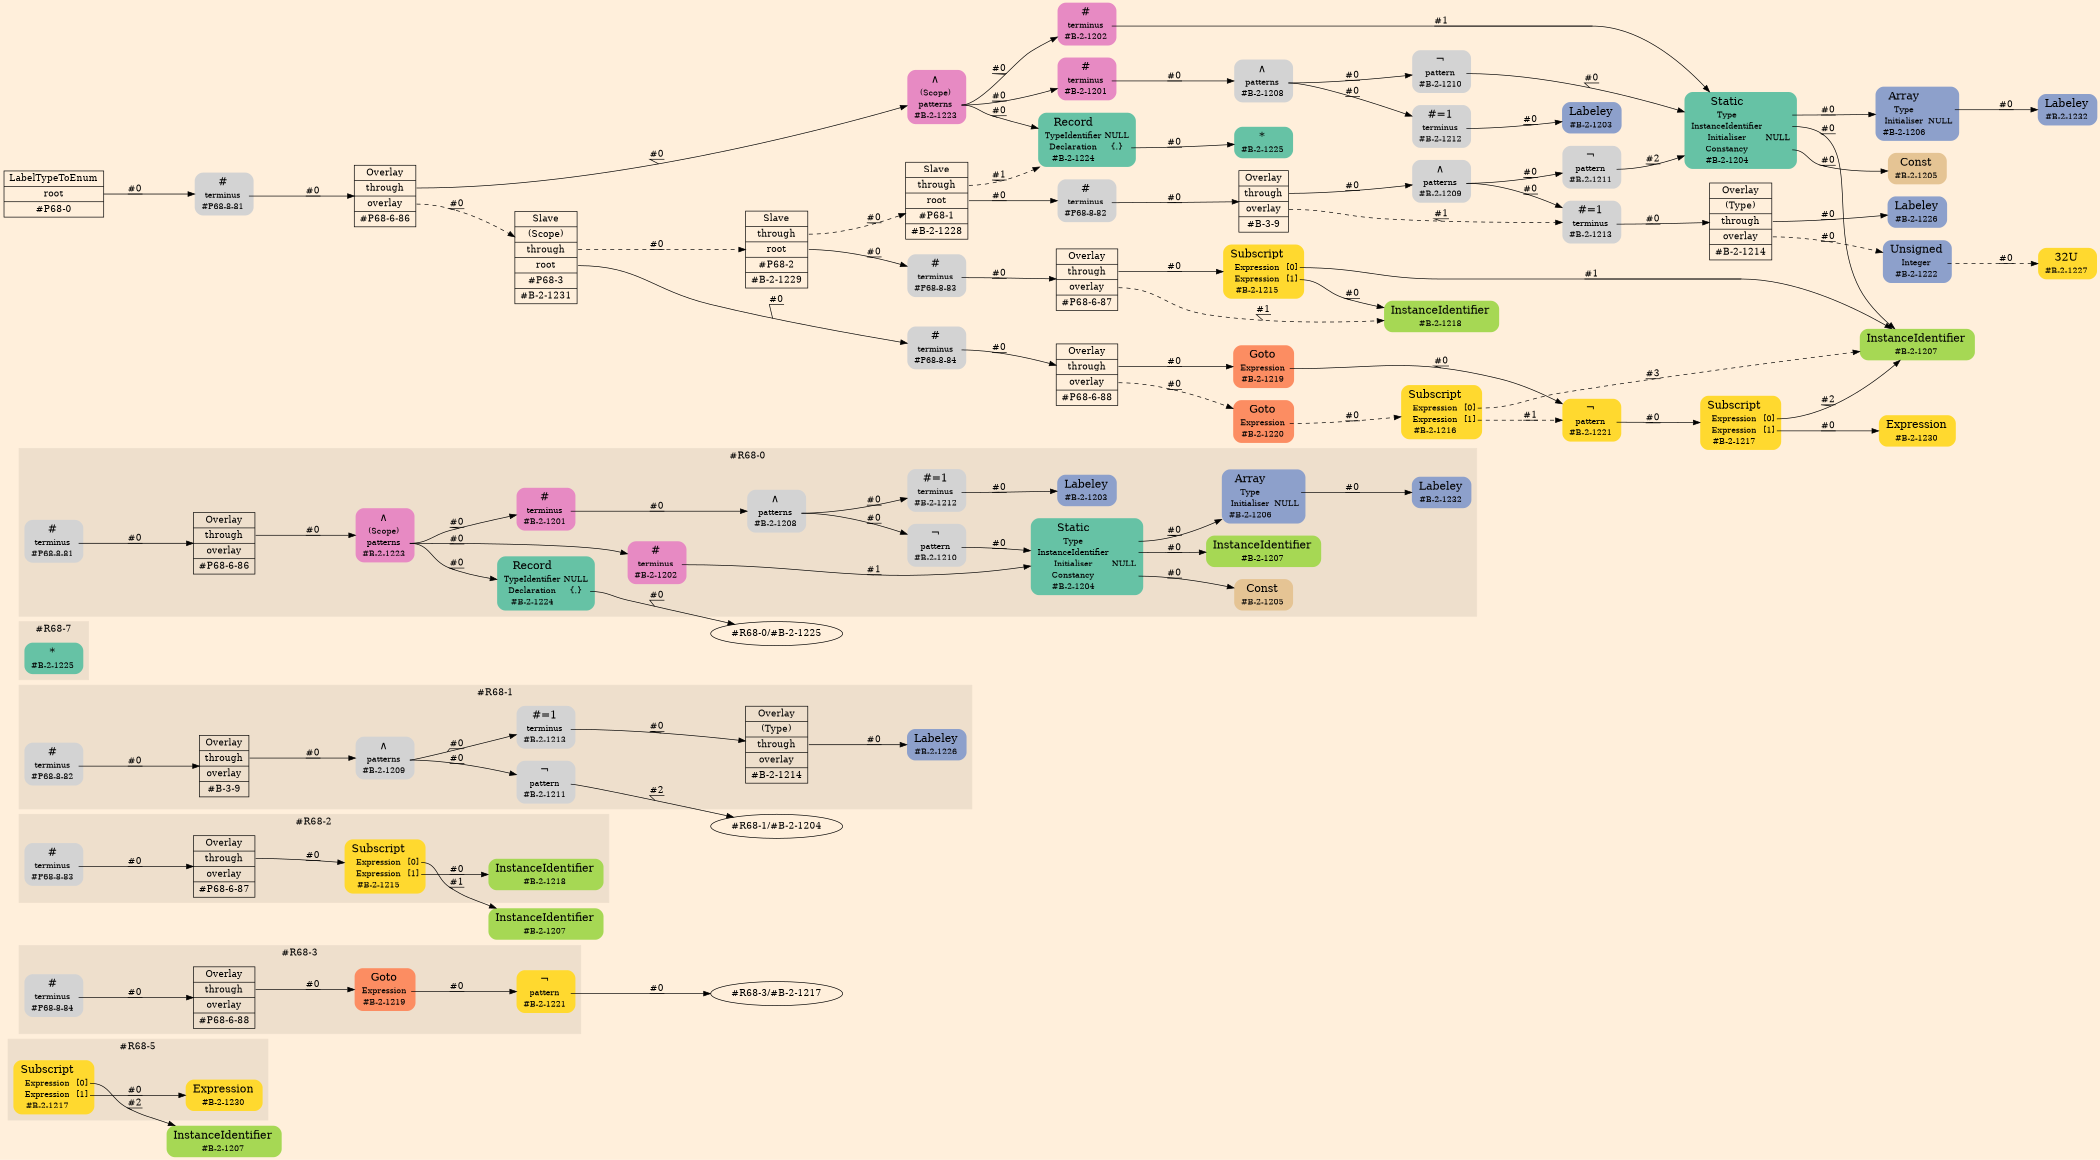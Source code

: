 digraph Inferno {
graph [
rankdir = "LR"
ranksep = 1.0
size = "14,20"
bgcolor = antiquewhite1
color = black
fontcolor = black
];
node [
];
"#R68-5/#B-2-1207" [
shape = "plaintext"
fillcolor = "/set28/5"
label = <<TABLE BORDER="0" CELLBORDER="0" CELLSPACING="0">
 <TR>
  <TD><FONT POINT-SIZE="16.0">InstanceIdentifier</FONT></TD>
  <TD></TD>
 </TR>
 <TR>
  <TD>#B-2-1207</TD>
  <TD PORT="port0"></TD>
 </TR>
</TABLE>>
style = "rounded,filled"
fontsize = "12"
];
subgraph "cluster#R68-5" {
label = "#R68-5"
style = "filled"
color = antiquewhite2
"#R68-5/#B-2-1230" [
shape = "plaintext"
fillcolor = "/set28/6"
label = <<TABLE BORDER="0" CELLBORDER="0" CELLSPACING="0">
 <TR>
  <TD><FONT POINT-SIZE="16.0">Expression</FONT></TD>
  <TD></TD>
 </TR>
 <TR>
  <TD>#B-2-1230</TD>
  <TD PORT="port0"></TD>
 </TR>
</TABLE>>
style = "rounded,filled"
fontsize = "12"
];
"#R68-5/#B-2-1217" [
shape = "plaintext"
fillcolor = "/set28/6"
label = <<TABLE BORDER="0" CELLBORDER="0" CELLSPACING="0">
 <TR>
  <TD><FONT POINT-SIZE="16.0">Subscript</FONT></TD>
  <TD></TD>
 </TR>
 <TR>
  <TD>Expression</TD>
  <TD PORT="port0">[0]</TD>
 </TR>
 <TR>
  <TD>Expression</TD>
  <TD PORT="port1">[1]</TD>
 </TR>
 <TR>
  <TD>#B-2-1217</TD>
  <TD PORT="port2"></TD>
 </TR>
</TABLE>>
style = "rounded,filled"
fontsize = "12"
];
}
subgraph "cluster#R68-3" {
label = "#R68-3"
style = "filled"
color = antiquewhite2
"#R68-3/#B-2-1221" [
shape = "plaintext"
fillcolor = "/set28/6"
label = <<TABLE BORDER="0" CELLBORDER="0" CELLSPACING="0">
 <TR>
  <TD><FONT POINT-SIZE="16.0">¬</FONT></TD>
  <TD></TD>
 </TR>
 <TR>
  <TD>pattern</TD>
  <TD PORT="port0"></TD>
 </TR>
 <TR>
  <TD>#B-2-1221</TD>
  <TD PORT="port1"></TD>
 </TR>
</TABLE>>
style = "rounded,filled"
fontsize = "12"
];
"#R68-3/#B-2-1219" [
shape = "plaintext"
fillcolor = "/set28/2"
label = <<TABLE BORDER="0" CELLBORDER="0" CELLSPACING="0">
 <TR>
  <TD><FONT POINT-SIZE="16.0">Goto</FONT></TD>
  <TD></TD>
 </TR>
 <TR>
  <TD>Expression</TD>
  <TD PORT="port0"></TD>
 </TR>
 <TR>
  <TD>#B-2-1219</TD>
  <TD PORT="port1"></TD>
 </TR>
</TABLE>>
style = "rounded,filled"
fontsize = "12"
];
"#R68-3/#P68-8-84" [
shape = "plaintext"
label = <<TABLE BORDER="0" CELLBORDER="0" CELLSPACING="0">
 <TR>
  <TD><FONT POINT-SIZE="16.0">#</FONT></TD>
  <TD></TD>
 </TR>
 <TR>
  <TD>terminus</TD>
  <TD PORT="port0"></TD>
 </TR>
 <TR>
  <TD>#P68-8-84</TD>
  <TD PORT="port1"></TD>
 </TR>
</TABLE>>
style = "rounded,filled"
fontsize = "12"
];
"#R68-3/#P68-6-88" [
shape = "record"
fillcolor = antiquewhite2
label = "<fixed> Overlay | <port0> through | <port1> overlay | <port2> #P68-6-88"
style = "filled"
fontsize = "14"
color = black
fontcolor = black
];
}
"#R68-2/#B-2-1207" [
shape = "plaintext"
fillcolor = "/set28/5"
label = <<TABLE BORDER="0" CELLBORDER="0" CELLSPACING="0">
 <TR>
  <TD><FONT POINT-SIZE="16.0">InstanceIdentifier</FONT></TD>
  <TD></TD>
 </TR>
 <TR>
  <TD>#B-2-1207</TD>
  <TD PORT="port0"></TD>
 </TR>
</TABLE>>
style = "rounded,filled"
fontsize = "12"
];
subgraph "cluster#R68-2" {
label = "#R68-2"
style = "filled"
color = antiquewhite2
"#R68-2/#B-2-1218" [
shape = "plaintext"
fillcolor = "/set28/5"
label = <<TABLE BORDER="0" CELLBORDER="0" CELLSPACING="0">
 <TR>
  <TD><FONT POINT-SIZE="16.0">InstanceIdentifier</FONT></TD>
  <TD></TD>
 </TR>
 <TR>
  <TD>#B-2-1218</TD>
  <TD PORT="port0"></TD>
 </TR>
</TABLE>>
style = "rounded,filled"
fontsize = "12"
];
"#R68-2/#P68-8-83" [
shape = "plaintext"
label = <<TABLE BORDER="0" CELLBORDER="0" CELLSPACING="0">
 <TR>
  <TD><FONT POINT-SIZE="16.0">#</FONT></TD>
  <TD></TD>
 </TR>
 <TR>
  <TD>terminus</TD>
  <TD PORT="port0"></TD>
 </TR>
 <TR>
  <TD>#P68-8-83</TD>
  <TD PORT="port1"></TD>
 </TR>
</TABLE>>
style = "rounded,filled"
fontsize = "12"
];
"#R68-2/#B-2-1215" [
shape = "plaintext"
fillcolor = "/set28/6"
label = <<TABLE BORDER="0" CELLBORDER="0" CELLSPACING="0">
 <TR>
  <TD><FONT POINT-SIZE="16.0">Subscript</FONT></TD>
  <TD></TD>
 </TR>
 <TR>
  <TD>Expression</TD>
  <TD PORT="port0">[0]</TD>
 </TR>
 <TR>
  <TD>Expression</TD>
  <TD PORT="port1">[1]</TD>
 </TR>
 <TR>
  <TD>#B-2-1215</TD>
  <TD PORT="port2"></TD>
 </TR>
</TABLE>>
style = "rounded,filled"
fontsize = "12"
];
"#R68-2/#P68-6-87" [
shape = "record"
fillcolor = antiquewhite2
label = "<fixed> Overlay | <port0> through | <port1> overlay | <port2> #P68-6-87"
style = "filled"
fontsize = "14"
color = black
fontcolor = black
];
}
subgraph "cluster#R68-4" {
label = "#R68-4"
style = "filled"
color = antiquewhite2
}
subgraph "cluster#R68-1" {
label = "#R68-1"
style = "filled"
color = antiquewhite2
"#R68-1/#B-2-1211" [
shape = "plaintext"
label = <<TABLE BORDER="0" CELLBORDER="0" CELLSPACING="0">
 <TR>
  <TD><FONT POINT-SIZE="16.0">¬</FONT></TD>
  <TD></TD>
 </TR>
 <TR>
  <TD>pattern</TD>
  <TD PORT="port0"></TD>
 </TR>
 <TR>
  <TD>#B-2-1211</TD>
  <TD PORT="port1"></TD>
 </TR>
</TABLE>>
style = "rounded,filled"
fontsize = "12"
];
"#R68-1/#B-3-9" [
shape = "record"
fillcolor = antiquewhite2
label = "<fixed> Overlay | <port0> through | <port1> overlay | <port2> #B-3-9"
style = "filled"
fontsize = "14"
color = black
fontcolor = black
];
"#R68-1/#B-2-1213" [
shape = "plaintext"
label = <<TABLE BORDER="0" CELLBORDER="0" CELLSPACING="0">
 <TR>
  <TD><FONT POINT-SIZE="16.0">#=1</FONT></TD>
  <TD></TD>
 </TR>
 <TR>
  <TD>terminus</TD>
  <TD PORT="port0"></TD>
 </TR>
 <TR>
  <TD>#B-2-1213</TD>
  <TD PORT="port1"></TD>
 </TR>
</TABLE>>
style = "rounded,filled"
fontsize = "12"
];
"#R68-1/#B-2-1214" [
shape = "record"
fillcolor = antiquewhite2
label = "<fixed> Overlay | <port0> (Type) | <port1> through | <port2> overlay | <port3> #B-2-1214"
style = "filled"
fontsize = "14"
color = black
fontcolor = black
];
"#R68-1/#B-2-1226" [
shape = "plaintext"
fillcolor = "/set28/3"
label = <<TABLE BORDER="0" CELLBORDER="0" CELLSPACING="0">
 <TR>
  <TD><FONT POINT-SIZE="16.0">Labeley</FONT></TD>
  <TD></TD>
 </TR>
 <TR>
  <TD>#B-2-1226</TD>
  <TD PORT="port0"></TD>
 </TR>
</TABLE>>
style = "rounded,filled"
fontsize = "12"
];
"#R68-1/#P68-8-82" [
shape = "plaintext"
label = <<TABLE BORDER="0" CELLBORDER="0" CELLSPACING="0">
 <TR>
  <TD><FONT POINT-SIZE="16.0">#</FONT></TD>
  <TD></TD>
 </TR>
 <TR>
  <TD>terminus</TD>
  <TD PORT="port0"></TD>
 </TR>
 <TR>
  <TD>#P68-8-82</TD>
  <TD PORT="port1"></TD>
 </TR>
</TABLE>>
style = "rounded,filled"
fontsize = "12"
];
"#R68-1/#B-2-1209" [
shape = "plaintext"
label = <<TABLE BORDER="0" CELLBORDER="0" CELLSPACING="0">
 <TR>
  <TD><FONT POINT-SIZE="16.0">∧</FONT></TD>
  <TD></TD>
 </TR>
 <TR>
  <TD>patterns</TD>
  <TD PORT="port0"></TD>
 </TR>
 <TR>
  <TD>#B-2-1209</TD>
  <TD PORT="port1"></TD>
 </TR>
</TABLE>>
style = "rounded,filled"
fontsize = "12"
];
}
subgraph "cluster#R68-6" {
label = "#R68-6"
style = "filled"
color = antiquewhite2
}
subgraph "cluster#R68-7" {
label = "#R68-7"
style = "filled"
color = antiquewhite2
"#R68-7/#B-2-1225" [
shape = "plaintext"
fillcolor = "/set28/1"
label = <<TABLE BORDER="0" CELLBORDER="0" CELLSPACING="0">
 <TR>
  <TD><FONT POINT-SIZE="16.0">*</FONT></TD>
  <TD></TD>
 </TR>
 <TR>
  <TD>#B-2-1225</TD>
  <TD PORT="port0"></TD>
 </TR>
</TABLE>>
style = "rounded,filled"
fontsize = "12"
];
}
subgraph "cluster#R68-0" {
label = "#R68-0"
style = "filled"
color = antiquewhite2
"#R68-0/#B-2-1205" [
shape = "plaintext"
fillcolor = "/set28/7"
label = <<TABLE BORDER="0" CELLBORDER="0" CELLSPACING="0">
 <TR>
  <TD><FONT POINT-SIZE="16.0">Const</FONT></TD>
  <TD></TD>
 </TR>
 <TR>
  <TD>#B-2-1205</TD>
  <TD PORT="port0"></TD>
 </TR>
</TABLE>>
style = "rounded,filled"
fontsize = "12"
];
"#R68-0/#B-2-1232" [
shape = "plaintext"
fillcolor = "/set28/3"
label = <<TABLE BORDER="0" CELLBORDER="0" CELLSPACING="0">
 <TR>
  <TD><FONT POINT-SIZE="16.0">Labeley</FONT></TD>
  <TD></TD>
 </TR>
 <TR>
  <TD>#B-2-1232</TD>
  <TD PORT="port0"></TD>
 </TR>
</TABLE>>
style = "rounded,filled"
fontsize = "12"
];
"#R68-0/#B-2-1206" [
shape = "plaintext"
fillcolor = "/set28/3"
label = <<TABLE BORDER="0" CELLBORDER="0" CELLSPACING="0">
 <TR>
  <TD><FONT POINT-SIZE="16.0">Array</FONT></TD>
  <TD></TD>
 </TR>
 <TR>
  <TD>Type</TD>
  <TD PORT="port0"></TD>
 </TR>
 <TR>
  <TD>Initialiser</TD>
  <TD PORT="port1">NULL</TD>
 </TR>
 <TR>
  <TD>#B-2-1206</TD>
  <TD PORT="port2"></TD>
 </TR>
</TABLE>>
style = "rounded,filled"
fontsize = "12"
];
"#R68-0/#B-2-1207" [
shape = "plaintext"
fillcolor = "/set28/5"
label = <<TABLE BORDER="0" CELLBORDER="0" CELLSPACING="0">
 <TR>
  <TD><FONT POINT-SIZE="16.0">InstanceIdentifier</FONT></TD>
  <TD></TD>
 </TR>
 <TR>
  <TD>#B-2-1207</TD>
  <TD PORT="port0"></TD>
 </TR>
</TABLE>>
style = "rounded,filled"
fontsize = "12"
];
"#R68-0/#B-2-1210" [
shape = "plaintext"
label = <<TABLE BORDER="0" CELLBORDER="0" CELLSPACING="0">
 <TR>
  <TD><FONT POINT-SIZE="16.0">¬</FONT></TD>
  <TD></TD>
 </TR>
 <TR>
  <TD>pattern</TD>
  <TD PORT="port0"></TD>
 </TR>
 <TR>
  <TD>#B-2-1210</TD>
  <TD PORT="port1"></TD>
 </TR>
</TABLE>>
style = "rounded,filled"
fontsize = "12"
];
"#R68-0/#B-2-1212" [
shape = "plaintext"
label = <<TABLE BORDER="0" CELLBORDER="0" CELLSPACING="0">
 <TR>
  <TD><FONT POINT-SIZE="16.0">#=1</FONT></TD>
  <TD></TD>
 </TR>
 <TR>
  <TD>terminus</TD>
  <TD PORT="port0"></TD>
 </TR>
 <TR>
  <TD>#B-2-1212</TD>
  <TD PORT="port1"></TD>
 </TR>
</TABLE>>
style = "rounded,filled"
fontsize = "12"
];
"#R68-0/#B-2-1202" [
shape = "plaintext"
fillcolor = "/set28/4"
label = <<TABLE BORDER="0" CELLBORDER="0" CELLSPACING="0">
 <TR>
  <TD><FONT POINT-SIZE="16.0">#</FONT></TD>
  <TD></TD>
 </TR>
 <TR>
  <TD>terminus</TD>
  <TD PORT="port0"></TD>
 </TR>
 <TR>
  <TD>#B-2-1202</TD>
  <TD PORT="port1"></TD>
 </TR>
</TABLE>>
style = "rounded,filled"
fontsize = "12"
];
"#R68-0/#P68-6-86" [
shape = "record"
fillcolor = antiquewhite2
label = "<fixed> Overlay | <port0> through | <port1> overlay | <port2> #P68-6-86"
style = "filled"
fontsize = "14"
color = black
fontcolor = black
];
"#R68-0/#B-2-1208" [
shape = "plaintext"
label = <<TABLE BORDER="0" CELLBORDER="0" CELLSPACING="0">
 <TR>
  <TD><FONT POINT-SIZE="16.0">∧</FONT></TD>
  <TD></TD>
 </TR>
 <TR>
  <TD>patterns</TD>
  <TD PORT="port0"></TD>
 </TR>
 <TR>
  <TD>#B-2-1208</TD>
  <TD PORT="port1"></TD>
 </TR>
</TABLE>>
style = "rounded,filled"
fontsize = "12"
];
"#R68-0/#B-2-1204" [
shape = "plaintext"
fillcolor = "/set28/1"
label = <<TABLE BORDER="0" CELLBORDER="0" CELLSPACING="0">
 <TR>
  <TD><FONT POINT-SIZE="16.0">Static</FONT></TD>
  <TD></TD>
 </TR>
 <TR>
  <TD>Type</TD>
  <TD PORT="port0"></TD>
 </TR>
 <TR>
  <TD>InstanceIdentifier</TD>
  <TD PORT="port1"></TD>
 </TR>
 <TR>
  <TD>Initialiser</TD>
  <TD PORT="port2">NULL</TD>
 </TR>
 <TR>
  <TD>Constancy</TD>
  <TD PORT="port3"></TD>
 </TR>
 <TR>
  <TD>#B-2-1204</TD>
  <TD PORT="port4"></TD>
 </TR>
</TABLE>>
style = "rounded,filled"
fontsize = "12"
];
"#R68-0/#P68-8-81" [
shape = "plaintext"
label = <<TABLE BORDER="0" CELLBORDER="0" CELLSPACING="0">
 <TR>
  <TD><FONT POINT-SIZE="16.0">#</FONT></TD>
  <TD></TD>
 </TR>
 <TR>
  <TD>terminus</TD>
  <TD PORT="port0"></TD>
 </TR>
 <TR>
  <TD>#P68-8-81</TD>
  <TD PORT="port1"></TD>
 </TR>
</TABLE>>
style = "rounded,filled"
fontsize = "12"
];
"#R68-0/#B-2-1224" [
shape = "plaintext"
fillcolor = "/set28/1"
label = <<TABLE BORDER="0" CELLBORDER="0" CELLSPACING="0">
 <TR>
  <TD><FONT POINT-SIZE="16.0">Record</FONT></TD>
  <TD></TD>
 </TR>
 <TR>
  <TD>TypeIdentifier</TD>
  <TD PORT="port0">NULL</TD>
 </TR>
 <TR>
  <TD>Declaration</TD>
  <TD PORT="port1">{.}</TD>
 </TR>
 <TR>
  <TD>#B-2-1224</TD>
  <TD PORT="port2"></TD>
 </TR>
</TABLE>>
style = "rounded,filled"
fontsize = "12"
];
"#R68-0/#B-2-1223" [
shape = "plaintext"
fillcolor = "/set28/4"
label = <<TABLE BORDER="0" CELLBORDER="0" CELLSPACING="0">
 <TR>
  <TD><FONT POINT-SIZE="16.0">∧</FONT></TD>
  <TD></TD>
 </TR>
 <TR>
  <TD>(Scope)</TD>
  <TD PORT="port0"></TD>
 </TR>
 <TR>
  <TD>patterns</TD>
  <TD PORT="port1"></TD>
 </TR>
 <TR>
  <TD>#B-2-1223</TD>
  <TD PORT="port2"></TD>
 </TR>
</TABLE>>
style = "rounded,filled"
fontsize = "12"
];
"#R68-0/#B-2-1203" [
shape = "plaintext"
fillcolor = "/set28/3"
label = <<TABLE BORDER="0" CELLBORDER="0" CELLSPACING="0">
 <TR>
  <TD><FONT POINT-SIZE="16.0">Labeley</FONT></TD>
  <TD></TD>
 </TR>
 <TR>
  <TD>#B-2-1203</TD>
  <TD PORT="port0"></TD>
 </TR>
</TABLE>>
style = "rounded,filled"
fontsize = "12"
];
"#R68-0/#B-2-1201" [
shape = "plaintext"
fillcolor = "/set28/4"
label = <<TABLE BORDER="0" CELLBORDER="0" CELLSPACING="0">
 <TR>
  <TD><FONT POINT-SIZE="16.0">#</FONT></TD>
  <TD></TD>
 </TR>
 <TR>
  <TD>terminus</TD>
  <TD PORT="port0"></TD>
 </TR>
 <TR>
  <TD>#B-2-1201</TD>
  <TD PORT="port1"></TD>
 </TR>
</TABLE>>
style = "rounded,filled"
fontsize = "12"
];
}
"CR#P68-0" [
shape = "record"
fillcolor = antiquewhite1
label = "<fixed> LabelTypeToEnum | <port0> root | <port1> #P68-0"
style = "filled"
fontsize = "14"
color = black
fontcolor = black
];
"#P68-8-81" [
shape = "plaintext"
label = <<TABLE BORDER="0" CELLBORDER="0" CELLSPACING="0">
 <TR>
  <TD><FONT POINT-SIZE="16.0">#</FONT></TD>
  <TD></TD>
 </TR>
 <TR>
  <TD>terminus</TD>
  <TD PORT="port0"></TD>
 </TR>
 <TR>
  <TD>#P68-8-81</TD>
  <TD PORT="port1"></TD>
 </TR>
</TABLE>>
style = "rounded,filled"
fontsize = "12"
];
"#P68-6-86" [
shape = "record"
fillcolor = antiquewhite1
label = "<fixed> Overlay | <port0> through | <port1> overlay | <port2> #P68-6-86"
style = "filled"
fontsize = "14"
color = black
fontcolor = black
];
"#B-2-1223" [
shape = "plaintext"
fillcolor = "/set28/4"
label = <<TABLE BORDER="0" CELLBORDER="0" CELLSPACING="0">
 <TR>
  <TD><FONT POINT-SIZE="16.0">∧</FONT></TD>
  <TD></TD>
 </TR>
 <TR>
  <TD>(Scope)</TD>
  <TD PORT="port0"></TD>
 </TR>
 <TR>
  <TD>patterns</TD>
  <TD PORT="port1"></TD>
 </TR>
 <TR>
  <TD>#B-2-1223</TD>
  <TD PORT="port2"></TD>
 </TR>
</TABLE>>
style = "rounded,filled"
fontsize = "12"
];
"#B-2-1224" [
shape = "plaintext"
fillcolor = "/set28/1"
label = <<TABLE BORDER="0" CELLBORDER="0" CELLSPACING="0">
 <TR>
  <TD><FONT POINT-SIZE="16.0">Record</FONT></TD>
  <TD></TD>
 </TR>
 <TR>
  <TD>TypeIdentifier</TD>
  <TD PORT="port0">NULL</TD>
 </TR>
 <TR>
  <TD>Declaration</TD>
  <TD PORT="port1">{.}</TD>
 </TR>
 <TR>
  <TD>#B-2-1224</TD>
  <TD PORT="port2"></TD>
 </TR>
</TABLE>>
style = "rounded,filled"
fontsize = "12"
];
"#B-2-1225" [
shape = "plaintext"
fillcolor = "/set28/1"
label = <<TABLE BORDER="0" CELLBORDER="0" CELLSPACING="0">
 <TR>
  <TD><FONT POINT-SIZE="16.0">*</FONT></TD>
  <TD></TD>
 </TR>
 <TR>
  <TD>#B-2-1225</TD>
  <TD PORT="port0"></TD>
 </TR>
</TABLE>>
style = "rounded,filled"
fontsize = "12"
];
"#B-2-1201" [
shape = "plaintext"
fillcolor = "/set28/4"
label = <<TABLE BORDER="0" CELLBORDER="0" CELLSPACING="0">
 <TR>
  <TD><FONT POINT-SIZE="16.0">#</FONT></TD>
  <TD></TD>
 </TR>
 <TR>
  <TD>terminus</TD>
  <TD PORT="port0"></TD>
 </TR>
 <TR>
  <TD>#B-2-1201</TD>
  <TD PORT="port1"></TD>
 </TR>
</TABLE>>
style = "rounded,filled"
fontsize = "12"
];
"#B-2-1208" [
shape = "plaintext"
label = <<TABLE BORDER="0" CELLBORDER="0" CELLSPACING="0">
 <TR>
  <TD><FONT POINT-SIZE="16.0">∧</FONT></TD>
  <TD></TD>
 </TR>
 <TR>
  <TD>patterns</TD>
  <TD PORT="port0"></TD>
 </TR>
 <TR>
  <TD>#B-2-1208</TD>
  <TD PORT="port1"></TD>
 </TR>
</TABLE>>
style = "rounded,filled"
fontsize = "12"
];
"#B-2-1212" [
shape = "plaintext"
label = <<TABLE BORDER="0" CELLBORDER="0" CELLSPACING="0">
 <TR>
  <TD><FONT POINT-SIZE="16.0">#=1</FONT></TD>
  <TD></TD>
 </TR>
 <TR>
  <TD>terminus</TD>
  <TD PORT="port0"></TD>
 </TR>
 <TR>
  <TD>#B-2-1212</TD>
  <TD PORT="port1"></TD>
 </TR>
</TABLE>>
style = "rounded,filled"
fontsize = "12"
];
"#B-2-1203" [
shape = "plaintext"
fillcolor = "/set28/3"
label = <<TABLE BORDER="0" CELLBORDER="0" CELLSPACING="0">
 <TR>
  <TD><FONT POINT-SIZE="16.0">Labeley</FONT></TD>
  <TD></TD>
 </TR>
 <TR>
  <TD>#B-2-1203</TD>
  <TD PORT="port0"></TD>
 </TR>
</TABLE>>
style = "rounded,filled"
fontsize = "12"
];
"#B-2-1210" [
shape = "plaintext"
label = <<TABLE BORDER="0" CELLBORDER="0" CELLSPACING="0">
 <TR>
  <TD><FONT POINT-SIZE="16.0">¬</FONT></TD>
  <TD></TD>
 </TR>
 <TR>
  <TD>pattern</TD>
  <TD PORT="port0"></TD>
 </TR>
 <TR>
  <TD>#B-2-1210</TD>
  <TD PORT="port1"></TD>
 </TR>
</TABLE>>
style = "rounded,filled"
fontsize = "12"
];
"#B-2-1204" [
shape = "plaintext"
fillcolor = "/set28/1"
label = <<TABLE BORDER="0" CELLBORDER="0" CELLSPACING="0">
 <TR>
  <TD><FONT POINT-SIZE="16.0">Static</FONT></TD>
  <TD></TD>
 </TR>
 <TR>
  <TD>Type</TD>
  <TD PORT="port0"></TD>
 </TR>
 <TR>
  <TD>InstanceIdentifier</TD>
  <TD PORT="port1"></TD>
 </TR>
 <TR>
  <TD>Initialiser</TD>
  <TD PORT="port2">NULL</TD>
 </TR>
 <TR>
  <TD>Constancy</TD>
  <TD PORT="port3"></TD>
 </TR>
 <TR>
  <TD>#B-2-1204</TD>
  <TD PORT="port4"></TD>
 </TR>
</TABLE>>
style = "rounded,filled"
fontsize = "12"
];
"#B-2-1206" [
shape = "plaintext"
fillcolor = "/set28/3"
label = <<TABLE BORDER="0" CELLBORDER="0" CELLSPACING="0">
 <TR>
  <TD><FONT POINT-SIZE="16.0">Array</FONT></TD>
  <TD></TD>
 </TR>
 <TR>
  <TD>Type</TD>
  <TD PORT="port0"></TD>
 </TR>
 <TR>
  <TD>Initialiser</TD>
  <TD PORT="port1">NULL</TD>
 </TR>
 <TR>
  <TD>#B-2-1206</TD>
  <TD PORT="port2"></TD>
 </TR>
</TABLE>>
style = "rounded,filled"
fontsize = "12"
];
"#B-2-1232" [
shape = "plaintext"
fillcolor = "/set28/3"
label = <<TABLE BORDER="0" CELLBORDER="0" CELLSPACING="0">
 <TR>
  <TD><FONT POINT-SIZE="16.0">Labeley</FONT></TD>
  <TD></TD>
 </TR>
 <TR>
  <TD>#B-2-1232</TD>
  <TD PORT="port0"></TD>
 </TR>
</TABLE>>
style = "rounded,filled"
fontsize = "12"
];
"#B-2-1207" [
shape = "plaintext"
fillcolor = "/set28/5"
label = <<TABLE BORDER="0" CELLBORDER="0" CELLSPACING="0">
 <TR>
  <TD><FONT POINT-SIZE="16.0">InstanceIdentifier</FONT></TD>
  <TD></TD>
 </TR>
 <TR>
  <TD>#B-2-1207</TD>
  <TD PORT="port0"></TD>
 </TR>
</TABLE>>
style = "rounded,filled"
fontsize = "12"
];
"#B-2-1205" [
shape = "plaintext"
fillcolor = "/set28/7"
label = <<TABLE BORDER="0" CELLBORDER="0" CELLSPACING="0">
 <TR>
  <TD><FONT POINT-SIZE="16.0">Const</FONT></TD>
  <TD></TD>
 </TR>
 <TR>
  <TD>#B-2-1205</TD>
  <TD PORT="port0"></TD>
 </TR>
</TABLE>>
style = "rounded,filled"
fontsize = "12"
];
"#B-2-1202" [
shape = "plaintext"
fillcolor = "/set28/4"
label = <<TABLE BORDER="0" CELLBORDER="0" CELLSPACING="0">
 <TR>
  <TD><FONT POINT-SIZE="16.0">#</FONT></TD>
  <TD></TD>
 </TR>
 <TR>
  <TD>terminus</TD>
  <TD PORT="port0"></TD>
 </TR>
 <TR>
  <TD>#B-2-1202</TD>
  <TD PORT="port1"></TD>
 </TR>
</TABLE>>
style = "rounded,filled"
fontsize = "12"
];
"#B-2-1231" [
shape = "record"
fillcolor = antiquewhite1
label = "<fixed> Slave | <port0> (Scope) | <port1> through | <port2> root | <port3> #P68-3 | <port4> #B-2-1231"
style = "filled"
fontsize = "14"
color = black
fontcolor = black
];
"#B-2-1229" [
shape = "record"
fillcolor = antiquewhite1
label = "<fixed> Slave | <port0> through | <port1> root | <port2> #P68-2 | <port3> #B-2-1229"
style = "filled"
fontsize = "14"
color = black
fontcolor = black
];
"#B-2-1228" [
shape = "record"
fillcolor = antiquewhite1
label = "<fixed> Slave | <port0> through | <port1> root | <port2> #P68-1 | <port3> #B-2-1228"
style = "filled"
fontsize = "14"
color = black
fontcolor = black
];
"#P68-8-82" [
shape = "plaintext"
label = <<TABLE BORDER="0" CELLBORDER="0" CELLSPACING="0">
 <TR>
  <TD><FONT POINT-SIZE="16.0">#</FONT></TD>
  <TD></TD>
 </TR>
 <TR>
  <TD>terminus</TD>
  <TD PORT="port0"></TD>
 </TR>
 <TR>
  <TD>#P68-8-82</TD>
  <TD PORT="port1"></TD>
 </TR>
</TABLE>>
style = "rounded,filled"
fontsize = "12"
];
"#B-3-9" [
shape = "record"
fillcolor = antiquewhite1
label = "<fixed> Overlay | <port0> through | <port1> overlay | <port2> #B-3-9"
style = "filled"
fontsize = "14"
color = black
fontcolor = black
];
"#B-2-1209" [
shape = "plaintext"
label = <<TABLE BORDER="0" CELLBORDER="0" CELLSPACING="0">
 <TR>
  <TD><FONT POINT-SIZE="16.0">∧</FONT></TD>
  <TD></TD>
 </TR>
 <TR>
  <TD>patterns</TD>
  <TD PORT="port0"></TD>
 </TR>
 <TR>
  <TD>#B-2-1209</TD>
  <TD PORT="port1"></TD>
 </TR>
</TABLE>>
style = "rounded,filled"
fontsize = "12"
];
"#B-2-1213" [
shape = "plaintext"
label = <<TABLE BORDER="0" CELLBORDER="0" CELLSPACING="0">
 <TR>
  <TD><FONT POINT-SIZE="16.0">#=1</FONT></TD>
  <TD></TD>
 </TR>
 <TR>
  <TD>terminus</TD>
  <TD PORT="port0"></TD>
 </TR>
 <TR>
  <TD>#B-2-1213</TD>
  <TD PORT="port1"></TD>
 </TR>
</TABLE>>
style = "rounded,filled"
fontsize = "12"
];
"#B-2-1214" [
shape = "record"
fillcolor = antiquewhite1
label = "<fixed> Overlay | <port0> (Type) | <port1> through | <port2> overlay | <port3> #B-2-1214"
style = "filled"
fontsize = "14"
color = black
fontcolor = black
];
"#B-2-1226" [
shape = "plaintext"
fillcolor = "/set28/3"
label = <<TABLE BORDER="0" CELLBORDER="0" CELLSPACING="0">
 <TR>
  <TD><FONT POINT-SIZE="16.0">Labeley</FONT></TD>
  <TD></TD>
 </TR>
 <TR>
  <TD>#B-2-1226</TD>
  <TD PORT="port0"></TD>
 </TR>
</TABLE>>
style = "rounded,filled"
fontsize = "12"
];
"#B-2-1222" [
shape = "plaintext"
fillcolor = "/set28/3"
label = <<TABLE BORDER="0" CELLBORDER="0" CELLSPACING="0">
 <TR>
  <TD><FONT POINT-SIZE="16.0">Unsigned</FONT></TD>
  <TD></TD>
 </TR>
 <TR>
  <TD>Integer</TD>
  <TD PORT="port0"></TD>
 </TR>
 <TR>
  <TD>#B-2-1222</TD>
  <TD PORT="port1"></TD>
 </TR>
</TABLE>>
style = "rounded,filled"
fontsize = "12"
];
"#B-2-1227" [
shape = "plaintext"
fillcolor = "/set28/6"
label = <<TABLE BORDER="0" CELLBORDER="0" CELLSPACING="0">
 <TR>
  <TD><FONT POINT-SIZE="16.0">32U</FONT></TD>
  <TD></TD>
 </TR>
 <TR>
  <TD>#B-2-1227</TD>
  <TD PORT="port0"></TD>
 </TR>
</TABLE>>
style = "rounded,filled"
fontsize = "12"
];
"#B-2-1211" [
shape = "plaintext"
label = <<TABLE BORDER="0" CELLBORDER="0" CELLSPACING="0">
 <TR>
  <TD><FONT POINT-SIZE="16.0">¬</FONT></TD>
  <TD></TD>
 </TR>
 <TR>
  <TD>pattern</TD>
  <TD PORT="port0"></TD>
 </TR>
 <TR>
  <TD>#B-2-1211</TD>
  <TD PORT="port1"></TD>
 </TR>
</TABLE>>
style = "rounded,filled"
fontsize = "12"
];
"#P68-8-83" [
shape = "plaintext"
label = <<TABLE BORDER="0" CELLBORDER="0" CELLSPACING="0">
 <TR>
  <TD><FONT POINT-SIZE="16.0">#</FONT></TD>
  <TD></TD>
 </TR>
 <TR>
  <TD>terminus</TD>
  <TD PORT="port0"></TD>
 </TR>
 <TR>
  <TD>#P68-8-83</TD>
  <TD PORT="port1"></TD>
 </TR>
</TABLE>>
style = "rounded,filled"
fontsize = "12"
];
"#P68-6-87" [
shape = "record"
fillcolor = antiquewhite1
label = "<fixed> Overlay | <port0> through | <port1> overlay | <port2> #P68-6-87"
style = "filled"
fontsize = "14"
color = black
fontcolor = black
];
"#B-2-1215" [
shape = "plaintext"
fillcolor = "/set28/6"
label = <<TABLE BORDER="0" CELLBORDER="0" CELLSPACING="0">
 <TR>
  <TD><FONT POINT-SIZE="16.0">Subscript</FONT></TD>
  <TD></TD>
 </TR>
 <TR>
  <TD>Expression</TD>
  <TD PORT="port0">[0]</TD>
 </TR>
 <TR>
  <TD>Expression</TD>
  <TD PORT="port1">[1]</TD>
 </TR>
 <TR>
  <TD>#B-2-1215</TD>
  <TD PORT="port2"></TD>
 </TR>
</TABLE>>
style = "rounded,filled"
fontsize = "12"
];
"#B-2-1218" [
shape = "plaintext"
fillcolor = "/set28/5"
label = <<TABLE BORDER="0" CELLBORDER="0" CELLSPACING="0">
 <TR>
  <TD><FONT POINT-SIZE="16.0">InstanceIdentifier</FONT></TD>
  <TD></TD>
 </TR>
 <TR>
  <TD>#B-2-1218</TD>
  <TD PORT="port0"></TD>
 </TR>
</TABLE>>
style = "rounded,filled"
fontsize = "12"
];
"#P68-8-84" [
shape = "plaintext"
label = <<TABLE BORDER="0" CELLBORDER="0" CELLSPACING="0">
 <TR>
  <TD><FONT POINT-SIZE="16.0">#</FONT></TD>
  <TD></TD>
 </TR>
 <TR>
  <TD>terminus</TD>
  <TD PORT="port0"></TD>
 </TR>
 <TR>
  <TD>#P68-8-84</TD>
  <TD PORT="port1"></TD>
 </TR>
</TABLE>>
style = "rounded,filled"
fontsize = "12"
];
"#P68-6-88" [
shape = "record"
fillcolor = antiquewhite1
label = "<fixed> Overlay | <port0> through | <port1> overlay | <port2> #P68-6-88"
style = "filled"
fontsize = "14"
color = black
fontcolor = black
];
"#B-2-1219" [
shape = "plaintext"
fillcolor = "/set28/2"
label = <<TABLE BORDER="0" CELLBORDER="0" CELLSPACING="0">
 <TR>
  <TD><FONT POINT-SIZE="16.0">Goto</FONT></TD>
  <TD></TD>
 </TR>
 <TR>
  <TD>Expression</TD>
  <TD PORT="port0"></TD>
 </TR>
 <TR>
  <TD>#B-2-1219</TD>
  <TD PORT="port1"></TD>
 </TR>
</TABLE>>
style = "rounded,filled"
fontsize = "12"
];
"#B-2-1221" [
shape = "plaintext"
fillcolor = "/set28/6"
label = <<TABLE BORDER="0" CELLBORDER="0" CELLSPACING="0">
 <TR>
  <TD><FONT POINT-SIZE="16.0">¬</FONT></TD>
  <TD></TD>
 </TR>
 <TR>
  <TD>pattern</TD>
  <TD PORT="port0"></TD>
 </TR>
 <TR>
  <TD>#B-2-1221</TD>
  <TD PORT="port1"></TD>
 </TR>
</TABLE>>
style = "rounded,filled"
fontsize = "12"
];
"#B-2-1217" [
shape = "plaintext"
fillcolor = "/set28/6"
label = <<TABLE BORDER="0" CELLBORDER="0" CELLSPACING="0">
 <TR>
  <TD><FONT POINT-SIZE="16.0">Subscript</FONT></TD>
  <TD></TD>
 </TR>
 <TR>
  <TD>Expression</TD>
  <TD PORT="port0">[0]</TD>
 </TR>
 <TR>
  <TD>Expression</TD>
  <TD PORT="port1">[1]</TD>
 </TR>
 <TR>
  <TD>#B-2-1217</TD>
  <TD PORT="port2"></TD>
 </TR>
</TABLE>>
style = "rounded,filled"
fontsize = "12"
];
"#B-2-1230" [
shape = "plaintext"
fillcolor = "/set28/6"
label = <<TABLE BORDER="0" CELLBORDER="0" CELLSPACING="0">
 <TR>
  <TD><FONT POINT-SIZE="16.0">Expression</FONT></TD>
  <TD></TD>
 </TR>
 <TR>
  <TD>#B-2-1230</TD>
  <TD PORT="port0"></TD>
 </TR>
</TABLE>>
style = "rounded,filled"
fontsize = "12"
];
"#B-2-1220" [
shape = "plaintext"
fillcolor = "/set28/2"
label = <<TABLE BORDER="0" CELLBORDER="0" CELLSPACING="0">
 <TR>
  <TD><FONT POINT-SIZE="16.0">Goto</FONT></TD>
  <TD></TD>
 </TR>
 <TR>
  <TD>Expression</TD>
  <TD PORT="port0"></TD>
 </TR>
 <TR>
  <TD>#B-2-1220</TD>
  <TD PORT="port1"></TD>
 </TR>
</TABLE>>
style = "rounded,filled"
fontsize = "12"
];
"#B-2-1216" [
shape = "plaintext"
fillcolor = "/set28/6"
label = <<TABLE BORDER="0" CELLBORDER="0" CELLSPACING="0">
 <TR>
  <TD><FONT POINT-SIZE="16.0">Subscript</FONT></TD>
  <TD></TD>
 </TR>
 <TR>
  <TD>Expression</TD>
  <TD PORT="port0">[0]</TD>
 </TR>
 <TR>
  <TD>Expression</TD>
  <TD PORT="port1">[1]</TD>
 </TR>
 <TR>
  <TD>#B-2-1216</TD>
  <TD PORT="port2"></TD>
 </TR>
</TABLE>>
style = "rounded,filled"
fontsize = "12"
];
"CR#P68-0":port0 -> "#P68-8-81" [style="solid"
label = "#0"
decorate = true
color = black
fontcolor = black
];
"#P68-8-81":port0 -> "#P68-6-86" [style="solid"
label = "#0"
decorate = true
color = black
fontcolor = black
];
"#P68-6-86":port0 -> "#B-2-1223" [style="solid"
label = "#0"
decorate = true
color = black
fontcolor = black
];
"#P68-6-86":port1 -> "#B-2-1231" [style="dashed"
label = "#0"
decorate = true
color = black
fontcolor = black
];
"#B-2-1223":port1 -> "#B-2-1224" [style="solid"
label = "#0"
decorate = true
color = black
fontcolor = black
];
"#B-2-1223":port1 -> "#B-2-1201" [style="solid"
label = "#0"
decorate = true
color = black
fontcolor = black
];
"#B-2-1223":port1 -> "#B-2-1202" [style="solid"
label = "#0"
decorate = true
color = black
fontcolor = black
];
"#B-2-1224":port1 -> "#B-2-1225" [style="solid"
label = "#0"
decorate = true
color = black
fontcolor = black
];
"#B-2-1201":port0 -> "#B-2-1208" [style="solid"
label = "#0"
decorate = true
color = black
fontcolor = black
];
"#B-2-1208":port0 -> "#B-2-1212" [style="solid"
label = "#0"
decorate = true
color = black
fontcolor = black
];
"#B-2-1208":port0 -> "#B-2-1210" [style="solid"
label = "#0"
decorate = true
color = black
fontcolor = black
];
"#B-2-1212":port0 -> "#B-2-1203" [style="solid"
label = "#0"
decorate = true
color = black
fontcolor = black
];
"#B-2-1210":port0 -> "#B-2-1204" [style="solid"
label = "#0"
decorate = true
color = black
fontcolor = black
];
"#B-2-1204":port0 -> "#B-2-1206" [style="solid"
label = "#0"
decorate = true
color = black
fontcolor = black
];
"#B-2-1204":port1 -> "#B-2-1207" [style="solid"
label = "#0"
decorate = true
color = black
fontcolor = black
];
"#B-2-1204":port3 -> "#B-2-1205" [style="solid"
label = "#0"
decorate = true
color = black
fontcolor = black
];
"#B-2-1206":port0 -> "#B-2-1232" [style="solid"
label = "#0"
decorate = true
color = black
fontcolor = black
];
"#B-2-1202":port0 -> "#B-2-1204" [style="solid"
label = "#1"
decorate = true
color = black
fontcolor = black
];
"#B-2-1231":port1 -> "#B-2-1229" [style="dashed"
label = "#0"
decorate = true
color = black
fontcolor = black
];
"#B-2-1231":port2 -> "#P68-8-84" [style="solid"
label = "#0"
decorate = true
color = black
fontcolor = black
];
"#B-2-1229":port0 -> "#B-2-1228" [style="dashed"
label = "#0"
decorate = true
color = black
fontcolor = black
];
"#B-2-1229":port1 -> "#P68-8-83" [style="solid"
label = "#0"
decorate = true
color = black
fontcolor = black
];
"#B-2-1228":port0 -> "#B-2-1224" [style="dashed"
label = "#1"
decorate = true
color = black
fontcolor = black
];
"#B-2-1228":port1 -> "#P68-8-82" [style="solid"
label = "#0"
decorate = true
color = black
fontcolor = black
];
"#P68-8-82":port0 -> "#B-3-9" [style="solid"
label = "#0"
decorate = true
color = black
fontcolor = black
];
"#B-3-9":port0 -> "#B-2-1209" [style="solid"
label = "#0"
decorate = true
color = black
fontcolor = black
];
"#B-3-9":port1 -> "#B-2-1213" [style="dashed"
label = "#1"
decorate = true
color = black
fontcolor = black
];
"#B-2-1209":port0 -> "#B-2-1213" [style="solid"
label = "#0"
decorate = true
color = black
fontcolor = black
];
"#B-2-1209":port0 -> "#B-2-1211" [style="solid"
label = "#0"
decorate = true
color = black
fontcolor = black
];
"#B-2-1213":port0 -> "#B-2-1214" [style="solid"
label = "#0"
decorate = true
color = black
fontcolor = black
];
"#B-2-1214":port1 -> "#B-2-1226" [style="solid"
label = "#0"
decorate = true
color = black
fontcolor = black
];
"#B-2-1214":port2 -> "#B-2-1222" [style="dashed"
label = "#0"
decorate = true
color = black
fontcolor = black
];
"#B-2-1222":port0 -> "#B-2-1227" [style="dashed"
label = "#0"
decorate = true
color = black
fontcolor = black
];
"#B-2-1211":port0 -> "#B-2-1204" [style="solid"
label = "#2"
decorate = true
color = black
fontcolor = black
];
"#P68-8-83":port0 -> "#P68-6-87" [style="solid"
label = "#0"
decorate = true
color = black
fontcolor = black
];
"#P68-6-87":port0 -> "#B-2-1215" [style="solid"
label = "#0"
decorate = true
color = black
fontcolor = black
];
"#P68-6-87":port1 -> "#B-2-1218" [style="dashed"
label = "#1"
decorate = true
color = black
fontcolor = black
];
"#B-2-1215":port0 -> "#B-2-1207" [style="solid"
label = "#1"
decorate = true
color = black
fontcolor = black
];
"#B-2-1215":port1 -> "#B-2-1218" [style="solid"
label = "#0"
decorate = true
color = black
fontcolor = black
];
"#P68-8-84":port0 -> "#P68-6-88" [style="solid"
label = "#0"
decorate = true
color = black
fontcolor = black
];
"#P68-6-88":port0 -> "#B-2-1219" [style="solid"
label = "#0"
decorate = true
color = black
fontcolor = black
];
"#P68-6-88":port1 -> "#B-2-1220" [style="dashed"
label = "#0"
decorate = true
color = black
fontcolor = black
];
"#B-2-1219":port0 -> "#B-2-1221" [style="solid"
label = "#0"
decorate = true
color = black
fontcolor = black
];
"#B-2-1221":port0 -> "#B-2-1217" [style="solid"
label = "#0"
decorate = true
color = black
fontcolor = black
];
"#B-2-1217":port0 -> "#B-2-1207" [style="solid"
label = "#2"
decorate = true
color = black
fontcolor = black
];
"#B-2-1217":port1 -> "#B-2-1230" [style="solid"
label = "#0"
decorate = true
color = black
fontcolor = black
];
"#B-2-1220":port0 -> "#B-2-1216" [style="dashed"
label = "#0"
decorate = true
color = black
fontcolor = black
];
"#B-2-1216":port0 -> "#B-2-1207" [style="dashed"
label = "#3"
decorate = true
color = black
fontcolor = black
];
"#B-2-1216":port1 -> "#B-2-1221" [style="dashed"
label = "#1"
decorate = true
color = black
fontcolor = black
];
"#R68-0/#B-2-1206":port0 -> "#R68-0/#B-2-1232" [style="solid"
label = "#0"
decorate = true
color = black
fontcolor = black
];
"#R68-0/#B-2-1210":port0 -> "#R68-0/#B-2-1204" [style="solid"
label = "#0"
decorate = true
color = black
fontcolor = black
];
"#R68-0/#B-2-1212":port0 -> "#R68-0/#B-2-1203" [style="solid"
label = "#0"
decorate = true
color = black
fontcolor = black
];
"#R68-0/#B-2-1202":port0 -> "#R68-0/#B-2-1204" [style="solid"
label = "#1"
decorate = true
color = black
fontcolor = black
];
"#R68-0/#P68-6-86":port0 -> "#R68-0/#B-2-1223" [style="solid"
label = "#0"
decorate = true
color = black
fontcolor = black
];
"#R68-0/#B-2-1208":port0 -> "#R68-0/#B-2-1212" [style="solid"
label = "#0"
decorate = true
color = black
fontcolor = black
];
"#R68-0/#B-2-1208":port0 -> "#R68-0/#B-2-1210" [style="solid"
label = "#0"
decorate = true
color = black
fontcolor = black
];
"#R68-0/#B-2-1204":port0 -> "#R68-0/#B-2-1206" [style="solid"
label = "#0"
decorate = true
color = black
fontcolor = black
];
"#R68-0/#B-2-1204":port1 -> "#R68-0/#B-2-1207" [style="solid"
label = "#0"
decorate = true
color = black
fontcolor = black
];
"#R68-0/#B-2-1204":port3 -> "#R68-0/#B-2-1205" [style="solid"
label = "#0"
decorate = true
color = black
fontcolor = black
];
"#R68-0/#P68-8-81":port0 -> "#R68-0/#P68-6-86" [style="solid"
label = "#0"
decorate = true
color = black
fontcolor = black
];
"#R68-0/#B-2-1224":port1 -> "#R68-0/#B-2-1225" [style="solid"
label = "#0"
decorate = true
color = black
fontcolor = black
];
"#R68-0/#B-2-1223":port1 -> "#R68-0/#B-2-1224" [style="solid"
label = "#0"
decorate = true
color = black
fontcolor = black
];
"#R68-0/#B-2-1223":port1 -> "#R68-0/#B-2-1201" [style="solid"
label = "#0"
decorate = true
color = black
fontcolor = black
];
"#R68-0/#B-2-1223":port1 -> "#R68-0/#B-2-1202" [style="solid"
label = "#0"
decorate = true
color = black
fontcolor = black
];
"#R68-0/#B-2-1201":port0 -> "#R68-0/#B-2-1208" [style="solid"
label = "#0"
decorate = true
color = black
fontcolor = black
];
"#R68-1/#B-2-1211":port0 -> "#R68-1/#B-2-1204" [style="solid"
label = "#2"
decorate = true
color = black
fontcolor = black
];
"#R68-1/#B-3-9":port0 -> "#R68-1/#B-2-1209" [style="solid"
label = "#0"
decorate = true
color = black
fontcolor = black
];
"#R68-1/#B-2-1213":port0 -> "#R68-1/#B-2-1214" [style="solid"
label = "#0"
decorate = true
color = black
fontcolor = black
];
"#R68-1/#B-2-1214":port1 -> "#R68-1/#B-2-1226" [style="solid"
label = "#0"
decorate = true
color = black
fontcolor = black
];
"#R68-1/#P68-8-82":port0 -> "#R68-1/#B-3-9" [style="solid"
label = "#0"
decorate = true
color = black
fontcolor = black
];
"#R68-1/#B-2-1209":port0 -> "#R68-1/#B-2-1213" [style="solid"
label = "#0"
decorate = true
color = black
fontcolor = black
];
"#R68-1/#B-2-1209":port0 -> "#R68-1/#B-2-1211" [style="solid"
label = "#0"
decorate = true
color = black
fontcolor = black
];
"#R68-2/#P68-8-83":port0 -> "#R68-2/#P68-6-87" [style="solid"
label = "#0"
decorate = true
color = black
fontcolor = black
];
"#R68-2/#B-2-1215":port0 -> "#R68-2/#B-2-1207" [style="solid"
label = "#1"
decorate = true
color = black
fontcolor = black
];
"#R68-2/#B-2-1215":port1 -> "#R68-2/#B-2-1218" [style="solid"
label = "#0"
decorate = true
color = black
fontcolor = black
];
"#R68-2/#P68-6-87":port0 -> "#R68-2/#B-2-1215" [style="solid"
label = "#0"
decorate = true
color = black
fontcolor = black
];
"#R68-3/#B-2-1221":port0 -> "#R68-3/#B-2-1217" [style="solid"
label = "#0"
decorate = true
color = black
fontcolor = black
];
"#R68-3/#B-2-1219":port0 -> "#R68-3/#B-2-1221" [style="solid"
label = "#0"
decorate = true
color = black
fontcolor = black
];
"#R68-3/#P68-8-84":port0 -> "#R68-3/#P68-6-88" [style="solid"
label = "#0"
decorate = true
color = black
fontcolor = black
];
"#R68-3/#P68-6-88":port0 -> "#R68-3/#B-2-1219" [style="solid"
label = "#0"
decorate = true
color = black
fontcolor = black
];
"#R68-5/#B-2-1217":port0 -> "#R68-5/#B-2-1207" [style="solid"
label = "#2"
decorate = true
color = black
fontcolor = black
];
"#R68-5/#B-2-1217":port1 -> "#R68-5/#B-2-1230" [style="solid"
label = "#0"
decorate = true
color = black
fontcolor = black
];
}
